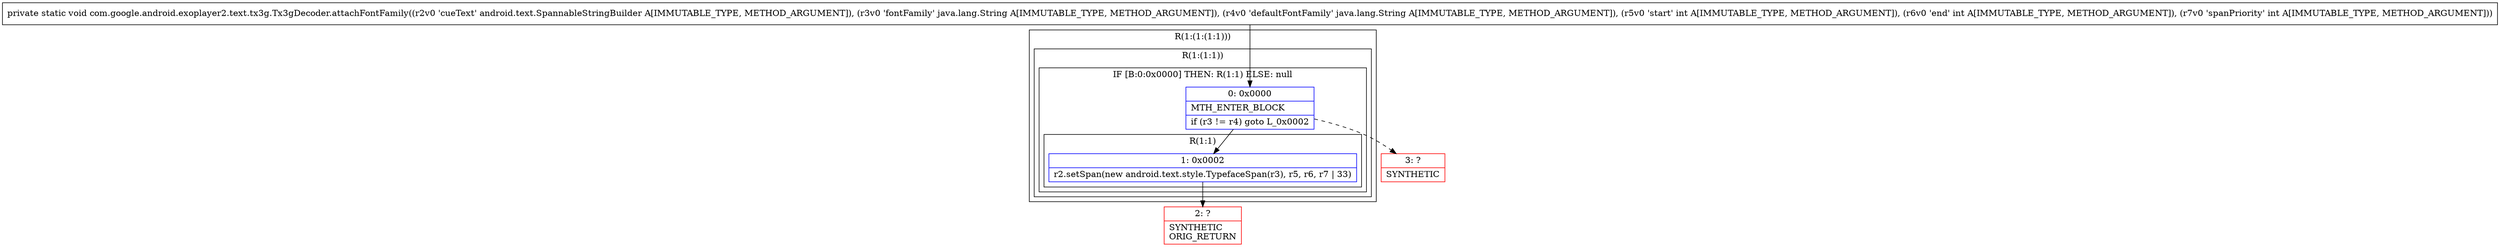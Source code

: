 digraph "CFG forcom.google.android.exoplayer2.text.tx3g.Tx3gDecoder.attachFontFamily(Landroid\/text\/SpannableStringBuilder;Ljava\/lang\/String;Ljava\/lang\/String;III)V" {
subgraph cluster_Region_1265718634 {
label = "R(1:(1:(1:1)))";
node [shape=record,color=blue];
subgraph cluster_Region_1461254833 {
label = "R(1:(1:1))";
node [shape=record,color=blue];
subgraph cluster_IfRegion_498858920 {
label = "IF [B:0:0x0000] THEN: R(1:1) ELSE: null";
node [shape=record,color=blue];
Node_0 [shape=record,label="{0\:\ 0x0000|MTH_ENTER_BLOCK\l|if (r3 != r4) goto L_0x0002\l}"];
subgraph cluster_Region_421569051 {
label = "R(1:1)";
node [shape=record,color=blue];
Node_1 [shape=record,label="{1\:\ 0x0002|r2.setSpan(new android.text.style.TypefaceSpan(r3), r5, r6, r7 \| 33)\l}"];
}
}
}
}
Node_2 [shape=record,color=red,label="{2\:\ ?|SYNTHETIC\lORIG_RETURN\l}"];
Node_3 [shape=record,color=red,label="{3\:\ ?|SYNTHETIC\l}"];
MethodNode[shape=record,label="{private static void com.google.android.exoplayer2.text.tx3g.Tx3gDecoder.attachFontFamily((r2v0 'cueText' android.text.SpannableStringBuilder A[IMMUTABLE_TYPE, METHOD_ARGUMENT]), (r3v0 'fontFamily' java.lang.String A[IMMUTABLE_TYPE, METHOD_ARGUMENT]), (r4v0 'defaultFontFamily' java.lang.String A[IMMUTABLE_TYPE, METHOD_ARGUMENT]), (r5v0 'start' int A[IMMUTABLE_TYPE, METHOD_ARGUMENT]), (r6v0 'end' int A[IMMUTABLE_TYPE, METHOD_ARGUMENT]), (r7v0 'spanPriority' int A[IMMUTABLE_TYPE, METHOD_ARGUMENT])) }"];
MethodNode -> Node_0;
Node_0 -> Node_1;
Node_0 -> Node_3[style=dashed];
Node_1 -> Node_2;
}

